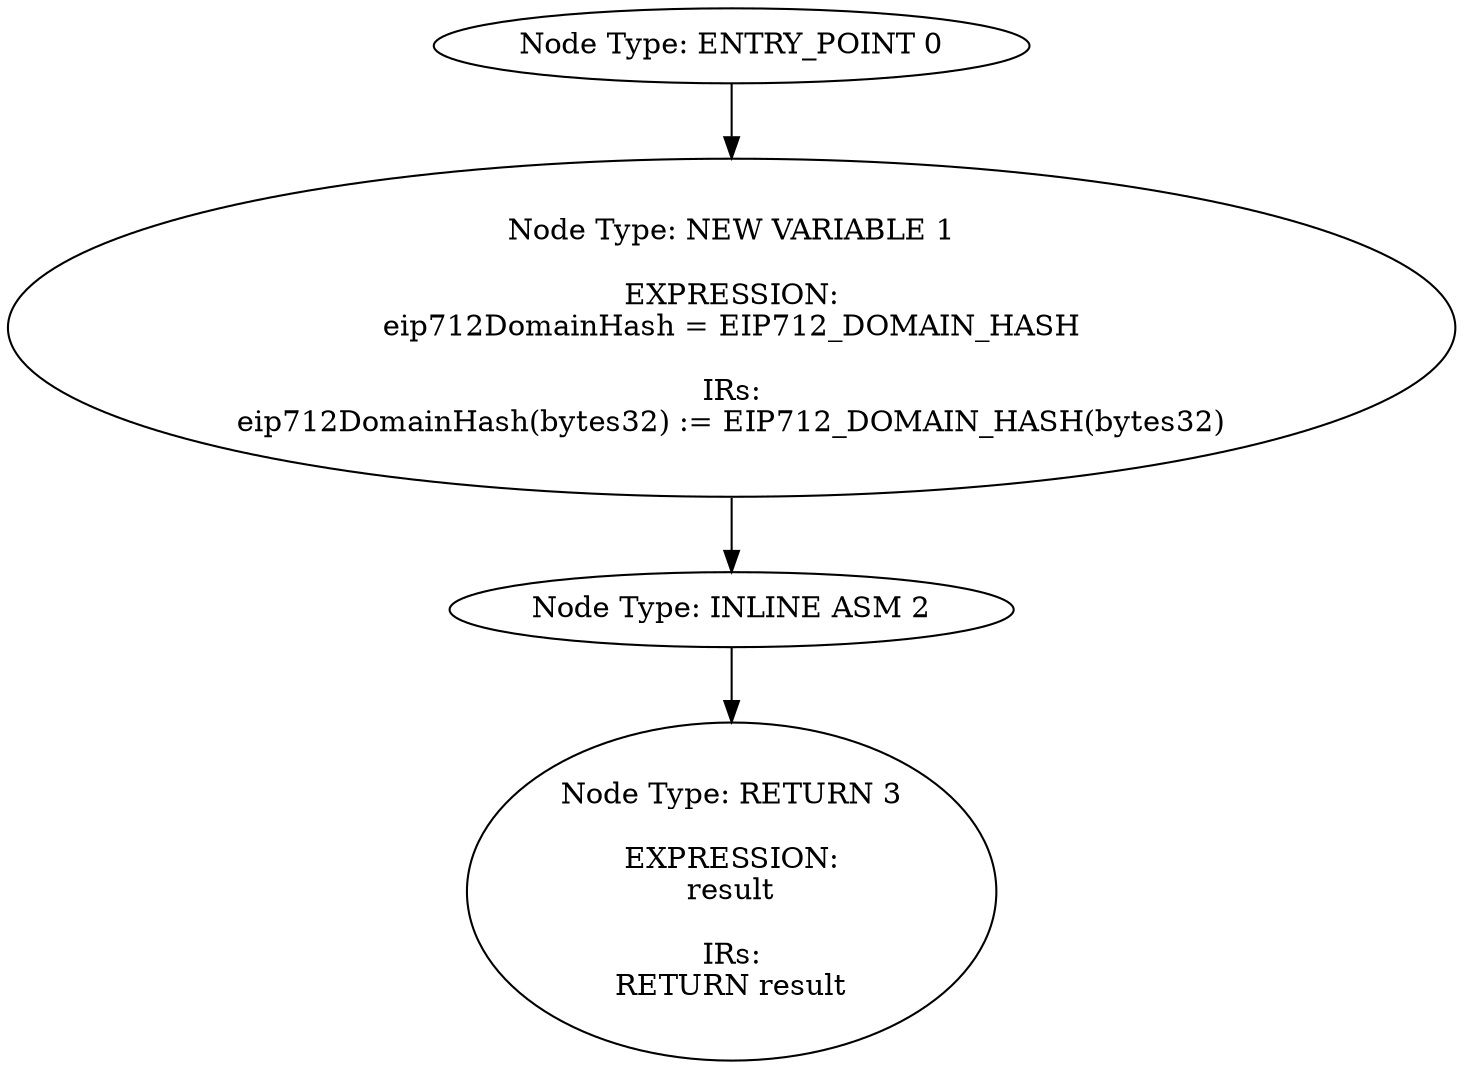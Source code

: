 digraph{
0[label="Node Type: ENTRY_POINT 0
"];
0->1;
1[label="Node Type: NEW VARIABLE 1

EXPRESSION:
eip712DomainHash = EIP712_DOMAIN_HASH

IRs:
eip712DomainHash(bytes32) := EIP712_DOMAIN_HASH(bytes32)"];
1->2;
2[label="Node Type: INLINE ASM 2
"];
2->3;
3[label="Node Type: RETURN 3

EXPRESSION:
result

IRs:
RETURN result"];
}
